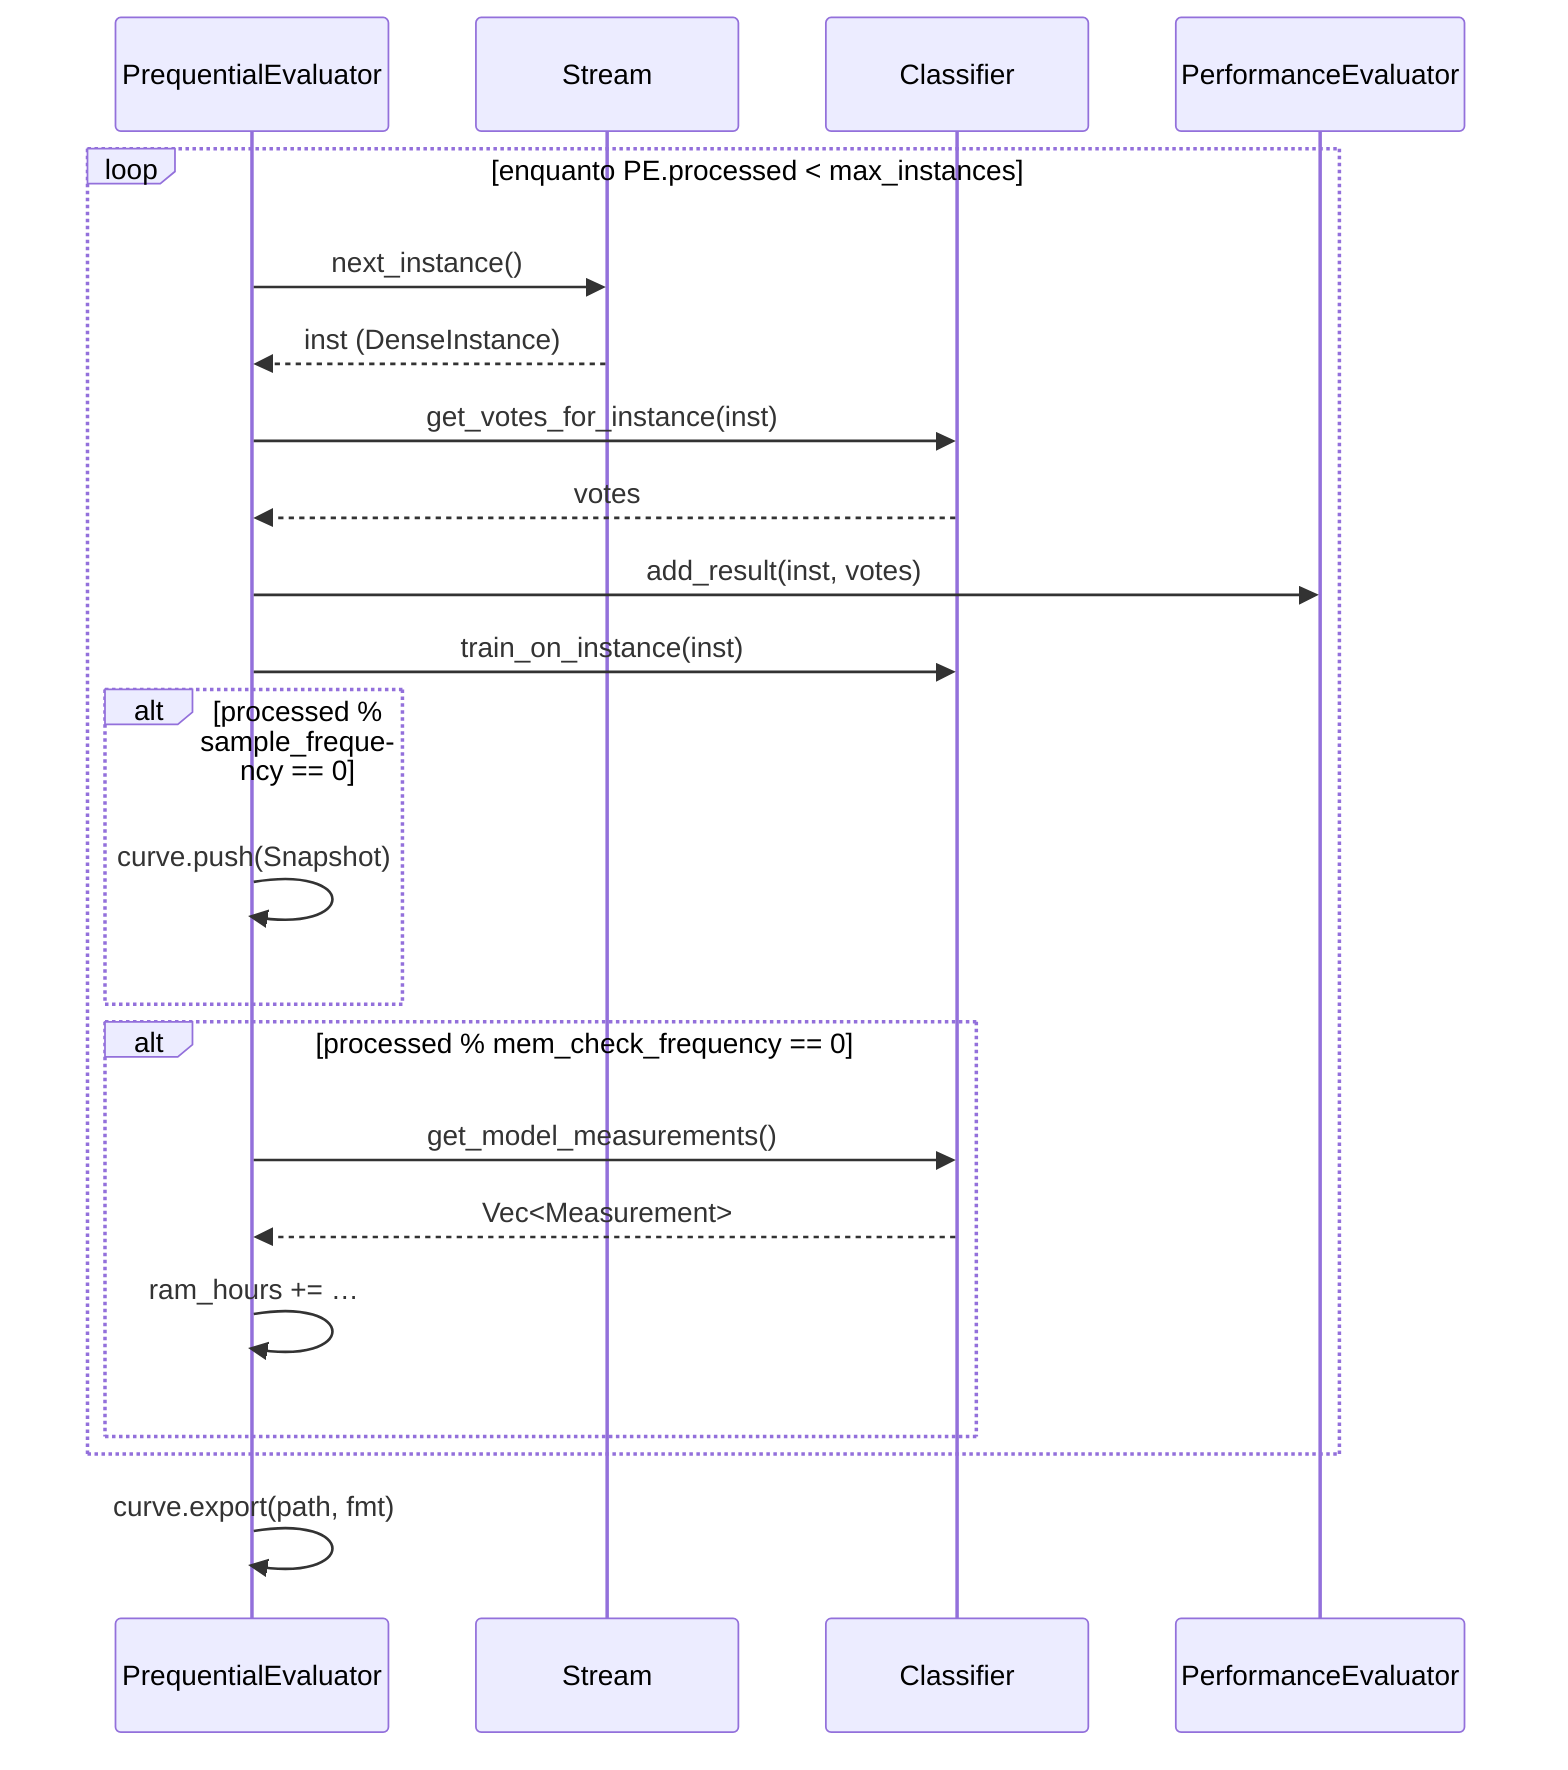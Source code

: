 sequenceDiagram
  participant PE as PrequentialEvaluator
  participant ST as Stream
  participant CL as Classifier
  participant EV as PerformanceEvaluator

  loop enquanto PE.processed < max_instances
    PE->>ST: next_instance()
    ST-->>PE: inst (DenseInstance)

    PE->>CL: get_votes_for_instance(inst)
    CL-->>PE: votes

    PE->>EV: add_result(inst, votes)

    PE->>CL: train_on_instance(inst)

    alt processed % sample_frequency == 0
        PE->>PE: curve.push(Snapshot)
    end

      alt processed % mem_check_frequency == 0
        PE->>CL: get_model_measurements()
        CL-->>PE: Vec<Measurement>
        PE->>PE: ram_hours += …
      end
    end

  PE->>PE: curve.export(path, fmt)